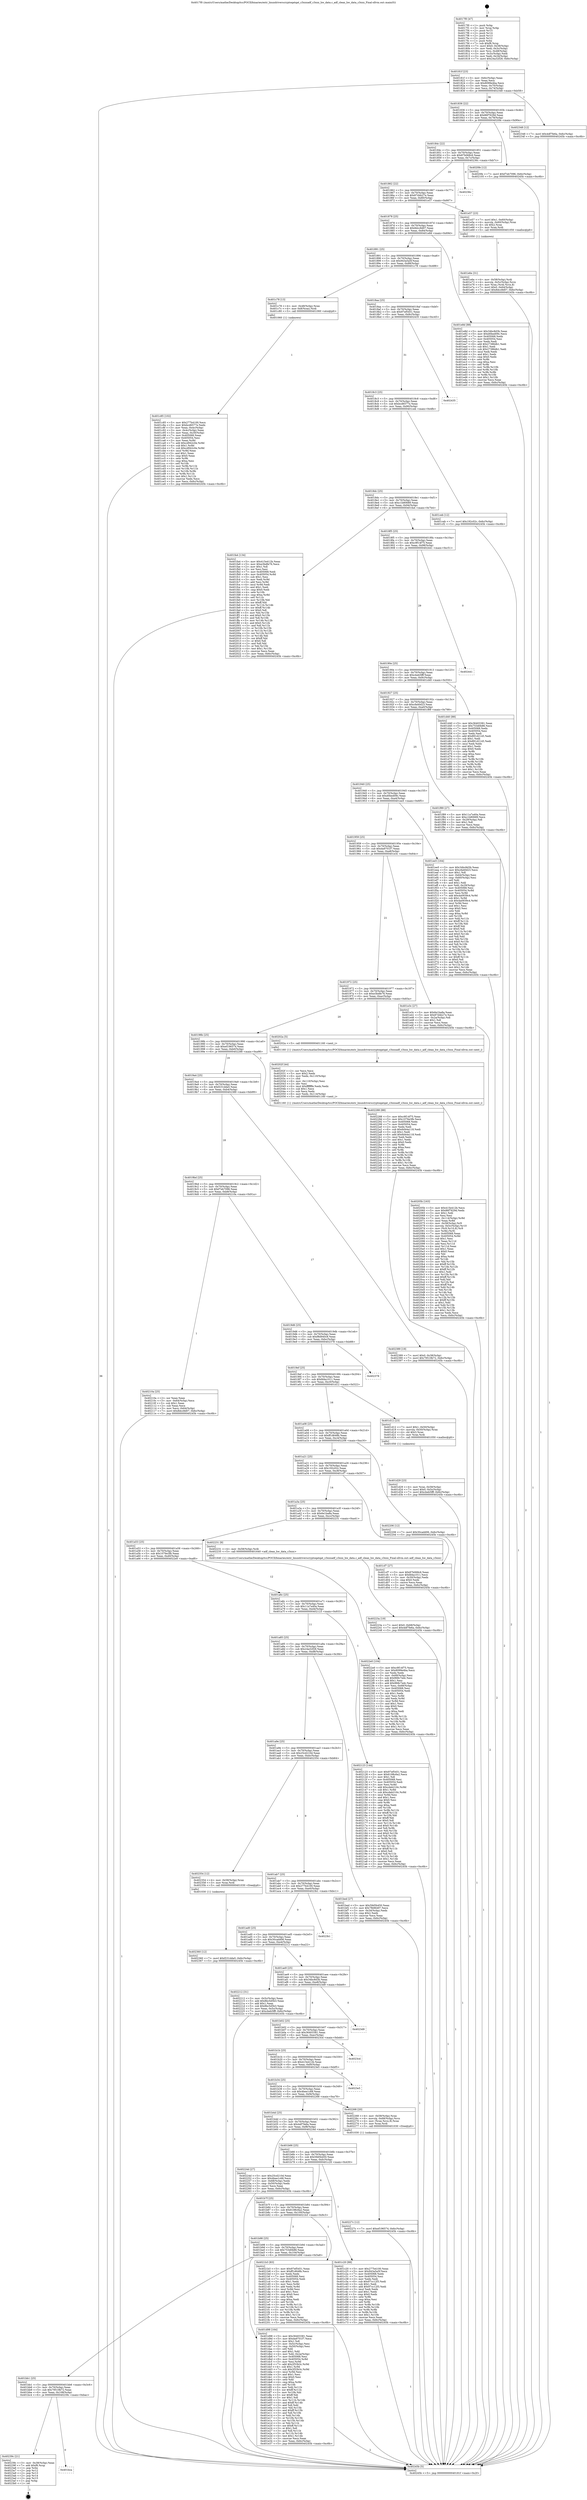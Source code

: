 digraph "0x4017f0" {
  label = "0x4017f0 (/mnt/c/Users/mathe/Desktop/tcc/POCII/binaries/extr_linuxdriverscryptoqatqat_c3xxxadf_c3xxx_hw_data.c_adf_clean_hw_data_c3xxx_Final-ollvm.out::main(0))"
  labelloc = "t"
  node[shape=record]

  Entry [label="",width=0.3,height=0.3,shape=circle,fillcolor=black,style=filled]
  "0x40181f" [label="{
     0x40181f [23]\l
     | [instrs]\l
     &nbsp;&nbsp;0x40181f \<+3\>: mov -0x6c(%rbp),%eax\l
     &nbsp;&nbsp;0x401822 \<+2\>: mov %eax,%ecx\l
     &nbsp;&nbsp;0x401824 \<+6\>: sub $0x8099e4ba,%ecx\l
     &nbsp;&nbsp;0x40182a \<+3\>: mov %eax,-0x70(%rbp)\l
     &nbsp;&nbsp;0x40182d \<+3\>: mov %ecx,-0x74(%rbp)\l
     &nbsp;&nbsp;0x401830 \<+6\>: je 0000000000402348 \<main+0xb58\>\l
  }"]
  "0x402348" [label="{
     0x402348 [12]\l
     | [instrs]\l
     &nbsp;&nbsp;0x402348 \<+7\>: movl $0x4df7fe6a,-0x6c(%rbp)\l
     &nbsp;&nbsp;0x40234f \<+5\>: jmp 000000000040245b \<main+0xc6b\>\l
  }"]
  "0x401836" [label="{
     0x401836 [22]\l
     | [instrs]\l
     &nbsp;&nbsp;0x401836 \<+5\>: jmp 000000000040183b \<main+0x4b\>\l
     &nbsp;&nbsp;0x40183b \<+3\>: mov -0x70(%rbp),%eax\l
     &nbsp;&nbsp;0x40183e \<+5\>: sub $0x86f7629d,%eax\l
     &nbsp;&nbsp;0x401843 \<+3\>: mov %eax,-0x78(%rbp)\l
     &nbsp;&nbsp;0x401846 \<+6\>: je 00000000004020fe \<main+0x90e\>\l
  }"]
  Exit [label="",width=0.3,height=0.3,shape=circle,fillcolor=black,style=filled,peripheries=2]
  "0x4020fe" [label="{
     0x4020fe [12]\l
     | [instrs]\l
     &nbsp;&nbsp;0x4020fe \<+7\>: movl $0xf7eb7096,-0x6c(%rbp)\l
     &nbsp;&nbsp;0x402105 \<+5\>: jmp 000000000040245b \<main+0xc6b\>\l
  }"]
  "0x40184c" [label="{
     0x40184c [22]\l
     | [instrs]\l
     &nbsp;&nbsp;0x40184c \<+5\>: jmp 0000000000401851 \<main+0x61\>\l
     &nbsp;&nbsp;0x401851 \<+3\>: mov -0x70(%rbp),%eax\l
     &nbsp;&nbsp;0x401854 \<+5\>: sub $0x87b068c6,%eax\l
     &nbsp;&nbsp;0x401859 \<+3\>: mov %eax,-0x7c(%rbp)\l
     &nbsp;&nbsp;0x40185c \<+6\>: je 000000000040236c \<main+0xb7c\>\l
  }"]
  "0x401bca" [label="{
     0x401bca\l
  }", style=dashed]
  "0x40236c" [label="{
     0x40236c\l
  }", style=dashed]
  "0x401862" [label="{
     0x401862 [22]\l
     | [instrs]\l
     &nbsp;&nbsp;0x401862 \<+5\>: jmp 0000000000401867 \<main+0x77\>\l
     &nbsp;&nbsp;0x401867 \<+3\>: mov -0x70(%rbp),%eax\l
     &nbsp;&nbsp;0x40186a \<+5\>: sub $0x87d4b27e,%eax\l
     &nbsp;&nbsp;0x40186f \<+3\>: mov %eax,-0x80(%rbp)\l
     &nbsp;&nbsp;0x401872 \<+6\>: je 0000000000401e57 \<main+0x667\>\l
  }"]
  "0x40239c" [label="{
     0x40239c [21]\l
     | [instrs]\l
     &nbsp;&nbsp;0x40239c \<+3\>: mov -0x38(%rbp),%eax\l
     &nbsp;&nbsp;0x40239f \<+7\>: add $0xf8,%rsp\l
     &nbsp;&nbsp;0x4023a6 \<+1\>: pop %rbx\l
     &nbsp;&nbsp;0x4023a7 \<+2\>: pop %r12\l
     &nbsp;&nbsp;0x4023a9 \<+2\>: pop %r13\l
     &nbsp;&nbsp;0x4023ab \<+2\>: pop %r14\l
     &nbsp;&nbsp;0x4023ad \<+2\>: pop %r15\l
     &nbsp;&nbsp;0x4023af \<+1\>: pop %rbp\l
     &nbsp;&nbsp;0x4023b0 \<+1\>: ret\l
  }"]
  "0x401e57" [label="{
     0x401e57 [23]\l
     | [instrs]\l
     &nbsp;&nbsp;0x401e57 \<+7\>: movl $0x1,-0x60(%rbp)\l
     &nbsp;&nbsp;0x401e5e \<+4\>: movslq -0x60(%rbp),%rax\l
     &nbsp;&nbsp;0x401e62 \<+4\>: shl $0x2,%rax\l
     &nbsp;&nbsp;0x401e66 \<+3\>: mov %rax,%rdi\l
     &nbsp;&nbsp;0x401e69 \<+5\>: call 0000000000401050 \<malloc@plt\>\l
     | [calls]\l
     &nbsp;&nbsp;0x401050 \{1\} (unknown)\l
  }"]
  "0x401878" [label="{
     0x401878 [25]\l
     | [instrs]\l
     &nbsp;&nbsp;0x401878 \<+5\>: jmp 000000000040187d \<main+0x8d\>\l
     &nbsp;&nbsp;0x40187d \<+3\>: mov -0x70(%rbp),%eax\l
     &nbsp;&nbsp;0x401880 \<+5\>: sub $0x8dcc8d07,%eax\l
     &nbsp;&nbsp;0x401885 \<+6\>: mov %eax,-0x84(%rbp)\l
     &nbsp;&nbsp;0x40188b \<+6\>: je 0000000000401e8d \<main+0x69d\>\l
  }"]
  "0x402360" [label="{
     0x402360 [12]\l
     | [instrs]\l
     &nbsp;&nbsp;0x402360 \<+7\>: movl $0xf231dda5,-0x6c(%rbp)\l
     &nbsp;&nbsp;0x402367 \<+5\>: jmp 000000000040245b \<main+0xc6b\>\l
  }"]
  "0x401e8d" [label="{
     0x401e8d [88]\l
     | [instrs]\l
     &nbsp;&nbsp;0x401e8d \<+5\>: mov $0x34bc8d3b,%eax\l
     &nbsp;&nbsp;0x401e92 \<+5\>: mov $0xd0bed09c,%ecx\l
     &nbsp;&nbsp;0x401e97 \<+7\>: mov 0x405068,%edx\l
     &nbsp;&nbsp;0x401e9e \<+7\>: mov 0x405054,%esi\l
     &nbsp;&nbsp;0x401ea5 \<+2\>: mov %edx,%edi\l
     &nbsp;&nbsp;0x401ea7 \<+6\>: add $0x27386db1,%edi\l
     &nbsp;&nbsp;0x401ead \<+3\>: sub $0x1,%edi\l
     &nbsp;&nbsp;0x401eb0 \<+6\>: sub $0x27386db1,%edi\l
     &nbsp;&nbsp;0x401eb6 \<+3\>: imul %edi,%edx\l
     &nbsp;&nbsp;0x401eb9 \<+3\>: and $0x1,%edx\l
     &nbsp;&nbsp;0x401ebc \<+3\>: cmp $0x0,%edx\l
     &nbsp;&nbsp;0x401ebf \<+4\>: sete %r8b\l
     &nbsp;&nbsp;0x401ec3 \<+3\>: cmp $0xa,%esi\l
     &nbsp;&nbsp;0x401ec6 \<+4\>: setl %r9b\l
     &nbsp;&nbsp;0x401eca \<+3\>: mov %r8b,%r10b\l
     &nbsp;&nbsp;0x401ecd \<+3\>: and %r9b,%r10b\l
     &nbsp;&nbsp;0x401ed0 \<+3\>: xor %r9b,%r8b\l
     &nbsp;&nbsp;0x401ed3 \<+3\>: or %r8b,%r10b\l
     &nbsp;&nbsp;0x401ed6 \<+4\>: test $0x1,%r10b\l
     &nbsp;&nbsp;0x401eda \<+3\>: cmovne %ecx,%eax\l
     &nbsp;&nbsp;0x401edd \<+3\>: mov %eax,-0x6c(%rbp)\l
     &nbsp;&nbsp;0x401ee0 \<+5\>: jmp 000000000040245b \<main+0xc6b\>\l
  }"]
  "0x401891" [label="{
     0x401891 [25]\l
     | [instrs]\l
     &nbsp;&nbsp;0x401891 \<+5\>: jmp 0000000000401896 \<main+0xa6\>\l
     &nbsp;&nbsp;0x401896 \<+3\>: mov -0x70(%rbp),%eax\l
     &nbsp;&nbsp;0x401899 \<+5\>: sub $0x943a5a5f,%eax\l
     &nbsp;&nbsp;0x40189e \<+6\>: mov %eax,-0x88(%rbp)\l
     &nbsp;&nbsp;0x4018a4 \<+6\>: je 0000000000401c78 \<main+0x488\>\l
  }"]
  "0x40227c" [label="{
     0x40227c [12]\l
     | [instrs]\l
     &nbsp;&nbsp;0x40227c \<+7\>: movl $0xef196574,-0x6c(%rbp)\l
     &nbsp;&nbsp;0x402283 \<+5\>: jmp 000000000040245b \<main+0xc6b\>\l
  }"]
  "0x401c78" [label="{
     0x401c78 [13]\l
     | [instrs]\l
     &nbsp;&nbsp;0x401c78 \<+4\>: mov -0x48(%rbp),%rax\l
     &nbsp;&nbsp;0x401c7c \<+4\>: mov 0x8(%rax),%rdi\l
     &nbsp;&nbsp;0x401c80 \<+5\>: call 0000000000401060 \<atoi@plt\>\l
     | [calls]\l
     &nbsp;&nbsp;0x401060 \{1\} (unknown)\l
  }"]
  "0x4018aa" [label="{
     0x4018aa [25]\l
     | [instrs]\l
     &nbsp;&nbsp;0x4018aa \<+5\>: jmp 00000000004018af \<main+0xbf\>\l
     &nbsp;&nbsp;0x4018af \<+3\>: mov -0x70(%rbp),%eax\l
     &nbsp;&nbsp;0x4018b2 \<+5\>: sub $0x97ef5451,%eax\l
     &nbsp;&nbsp;0x4018b7 \<+6\>: mov %eax,-0x8c(%rbp)\l
     &nbsp;&nbsp;0x4018bd \<+6\>: je 0000000000402435 \<main+0xc45\>\l
  }"]
  "0x40223a" [label="{
     0x40223a [19]\l
     | [instrs]\l
     &nbsp;&nbsp;0x40223a \<+7\>: movl $0x0,-0x68(%rbp)\l
     &nbsp;&nbsp;0x402241 \<+7\>: movl $0x4df7fe6a,-0x6c(%rbp)\l
     &nbsp;&nbsp;0x402248 \<+5\>: jmp 000000000040245b \<main+0xc6b\>\l
  }"]
  "0x402435" [label="{
     0x402435\l
  }", style=dashed]
  "0x4018c3" [label="{
     0x4018c3 [25]\l
     | [instrs]\l
     &nbsp;&nbsp;0x4018c3 \<+5\>: jmp 00000000004018c8 \<main+0xd8\>\l
     &nbsp;&nbsp;0x4018c8 \<+3\>: mov -0x70(%rbp),%eax\l
     &nbsp;&nbsp;0x4018cb \<+5\>: sub $0xbcd6577e,%eax\l
     &nbsp;&nbsp;0x4018d0 \<+6\>: mov %eax,-0x90(%rbp)\l
     &nbsp;&nbsp;0x4018d6 \<+6\>: je 0000000000401ceb \<main+0x4fb\>\l
  }"]
  "0x40205b" [label="{
     0x40205b [163]\l
     | [instrs]\l
     &nbsp;&nbsp;0x40205b \<+5\>: mov $0x415e412b,%ecx\l
     &nbsp;&nbsp;0x402060 \<+5\>: mov $0x86f7629d,%edx\l
     &nbsp;&nbsp;0x402065 \<+3\>: mov $0x1,%dil\l
     &nbsp;&nbsp;0x402068 \<+2\>: xor %esi,%esi\l
     &nbsp;&nbsp;0x40206a \<+7\>: mov -0x114(%rbp),%r8d\l
     &nbsp;&nbsp;0x402071 \<+4\>: imul %eax,%r8d\l
     &nbsp;&nbsp;0x402075 \<+4\>: mov -0x58(%rbp),%r9\l
     &nbsp;&nbsp;0x402079 \<+4\>: movslq -0x5c(%rbp),%r10\l
     &nbsp;&nbsp;0x40207d \<+4\>: mov (%r9,%r10,8),%r9\l
     &nbsp;&nbsp;0x402081 \<+3\>: mov %r8d,(%r9)\l
     &nbsp;&nbsp;0x402084 \<+7\>: mov 0x405068,%eax\l
     &nbsp;&nbsp;0x40208b \<+8\>: mov 0x405054,%r8d\l
     &nbsp;&nbsp;0x402093 \<+3\>: sub $0x1,%esi\l
     &nbsp;&nbsp;0x402096 \<+3\>: mov %eax,%r11d\l
     &nbsp;&nbsp;0x402099 \<+3\>: add %esi,%r11d\l
     &nbsp;&nbsp;0x40209c \<+4\>: imul %r11d,%eax\l
     &nbsp;&nbsp;0x4020a0 \<+3\>: and $0x1,%eax\l
     &nbsp;&nbsp;0x4020a3 \<+3\>: cmp $0x0,%eax\l
     &nbsp;&nbsp;0x4020a6 \<+3\>: sete %bl\l
     &nbsp;&nbsp;0x4020a9 \<+4\>: cmp $0xa,%r8d\l
     &nbsp;&nbsp;0x4020ad \<+4\>: setl %r14b\l
     &nbsp;&nbsp;0x4020b1 \<+3\>: mov %bl,%r15b\l
     &nbsp;&nbsp;0x4020b4 \<+4\>: xor $0xff,%r15b\l
     &nbsp;&nbsp;0x4020b8 \<+3\>: mov %r14b,%r12b\l
     &nbsp;&nbsp;0x4020bb \<+4\>: xor $0xff,%r12b\l
     &nbsp;&nbsp;0x4020bf \<+4\>: xor $0x1,%dil\l
     &nbsp;&nbsp;0x4020c3 \<+3\>: mov %r15b,%r13b\l
     &nbsp;&nbsp;0x4020c6 \<+4\>: and $0xff,%r13b\l
     &nbsp;&nbsp;0x4020ca \<+3\>: and %dil,%bl\l
     &nbsp;&nbsp;0x4020cd \<+3\>: mov %r12b,%al\l
     &nbsp;&nbsp;0x4020d0 \<+2\>: and $0xff,%al\l
     &nbsp;&nbsp;0x4020d2 \<+3\>: and %dil,%r14b\l
     &nbsp;&nbsp;0x4020d5 \<+3\>: or %bl,%r13b\l
     &nbsp;&nbsp;0x4020d8 \<+3\>: or %r14b,%al\l
     &nbsp;&nbsp;0x4020db \<+3\>: xor %al,%r13b\l
     &nbsp;&nbsp;0x4020de \<+3\>: or %r12b,%r15b\l
     &nbsp;&nbsp;0x4020e1 \<+4\>: xor $0xff,%r15b\l
     &nbsp;&nbsp;0x4020e5 \<+4\>: or $0x1,%dil\l
     &nbsp;&nbsp;0x4020e9 \<+3\>: and %dil,%r15b\l
     &nbsp;&nbsp;0x4020ec \<+3\>: or %r15b,%r13b\l
     &nbsp;&nbsp;0x4020ef \<+4\>: test $0x1,%r13b\l
     &nbsp;&nbsp;0x4020f3 \<+3\>: cmovne %edx,%ecx\l
     &nbsp;&nbsp;0x4020f6 \<+3\>: mov %ecx,-0x6c(%rbp)\l
     &nbsp;&nbsp;0x4020f9 \<+5\>: jmp 000000000040245b \<main+0xc6b\>\l
  }"]
  "0x401ceb" [label="{
     0x401ceb [12]\l
     | [instrs]\l
     &nbsp;&nbsp;0x401ceb \<+7\>: movl $0x192c02c,-0x6c(%rbp)\l
     &nbsp;&nbsp;0x401cf2 \<+5\>: jmp 000000000040245b \<main+0xc6b\>\l
  }"]
  "0x4018dc" [label="{
     0x4018dc [25]\l
     | [instrs]\l
     &nbsp;&nbsp;0x4018dc \<+5\>: jmp 00000000004018e1 \<main+0xf1\>\l
     &nbsp;&nbsp;0x4018e1 \<+3\>: mov -0x70(%rbp),%eax\l
     &nbsp;&nbsp;0x4018e4 \<+5\>: sub $0xc1b80689,%eax\l
     &nbsp;&nbsp;0x4018e9 \<+6\>: mov %eax,-0x94(%rbp)\l
     &nbsp;&nbsp;0x4018ef \<+6\>: je 0000000000401fa4 \<main+0x7b4\>\l
  }"]
  "0x40202f" [label="{
     0x40202f [44]\l
     | [instrs]\l
     &nbsp;&nbsp;0x40202f \<+2\>: xor %ecx,%ecx\l
     &nbsp;&nbsp;0x402031 \<+5\>: mov $0x2,%edx\l
     &nbsp;&nbsp;0x402036 \<+6\>: mov %edx,-0x110(%rbp)\l
     &nbsp;&nbsp;0x40203c \<+1\>: cltd\l
     &nbsp;&nbsp;0x40203d \<+6\>: mov -0x110(%rbp),%esi\l
     &nbsp;&nbsp;0x402043 \<+2\>: idiv %esi\l
     &nbsp;&nbsp;0x402045 \<+6\>: imul $0xfffffffe,%edx,%edx\l
     &nbsp;&nbsp;0x40204b \<+3\>: sub $0x1,%ecx\l
     &nbsp;&nbsp;0x40204e \<+2\>: sub %ecx,%edx\l
     &nbsp;&nbsp;0x402050 \<+6\>: mov %edx,-0x114(%rbp)\l
     &nbsp;&nbsp;0x402056 \<+5\>: call 0000000000401160 \<next_i\>\l
     | [calls]\l
     &nbsp;&nbsp;0x401160 \{1\} (/mnt/c/Users/mathe/Desktop/tcc/POCII/binaries/extr_linuxdriverscryptoqatqat_c3xxxadf_c3xxx_hw_data.c_adf_clean_hw_data_c3xxx_Final-ollvm.out::next_i)\l
  }"]
  "0x401fa4" [label="{
     0x401fa4 [134]\l
     | [instrs]\l
     &nbsp;&nbsp;0x401fa4 \<+5\>: mov $0x415e412b,%eax\l
     &nbsp;&nbsp;0x401fa9 \<+5\>: mov $0xe3bdfe76,%ecx\l
     &nbsp;&nbsp;0x401fae \<+2\>: mov $0x1,%dl\l
     &nbsp;&nbsp;0x401fb0 \<+2\>: xor %esi,%esi\l
     &nbsp;&nbsp;0x401fb2 \<+7\>: mov 0x405068,%edi\l
     &nbsp;&nbsp;0x401fb9 \<+8\>: mov 0x405054,%r8d\l
     &nbsp;&nbsp;0x401fc1 \<+3\>: sub $0x1,%esi\l
     &nbsp;&nbsp;0x401fc4 \<+3\>: mov %edi,%r9d\l
     &nbsp;&nbsp;0x401fc7 \<+3\>: add %esi,%r9d\l
     &nbsp;&nbsp;0x401fca \<+4\>: imul %r9d,%edi\l
     &nbsp;&nbsp;0x401fce \<+3\>: and $0x1,%edi\l
     &nbsp;&nbsp;0x401fd1 \<+3\>: cmp $0x0,%edi\l
     &nbsp;&nbsp;0x401fd4 \<+4\>: sete %r10b\l
     &nbsp;&nbsp;0x401fd8 \<+4\>: cmp $0xa,%r8d\l
     &nbsp;&nbsp;0x401fdc \<+4\>: setl %r11b\l
     &nbsp;&nbsp;0x401fe0 \<+3\>: mov %r10b,%bl\l
     &nbsp;&nbsp;0x401fe3 \<+3\>: xor $0xff,%bl\l
     &nbsp;&nbsp;0x401fe6 \<+3\>: mov %r11b,%r14b\l
     &nbsp;&nbsp;0x401fe9 \<+4\>: xor $0xff,%r14b\l
     &nbsp;&nbsp;0x401fed \<+3\>: xor $0x0,%dl\l
     &nbsp;&nbsp;0x401ff0 \<+3\>: mov %bl,%r15b\l
     &nbsp;&nbsp;0x401ff3 \<+4\>: and $0x0,%r15b\l
     &nbsp;&nbsp;0x401ff7 \<+3\>: and %dl,%r10b\l
     &nbsp;&nbsp;0x401ffa \<+3\>: mov %r14b,%r12b\l
     &nbsp;&nbsp;0x401ffd \<+4\>: and $0x0,%r12b\l
     &nbsp;&nbsp;0x402001 \<+3\>: and %dl,%r11b\l
     &nbsp;&nbsp;0x402004 \<+3\>: or %r10b,%r15b\l
     &nbsp;&nbsp;0x402007 \<+3\>: or %r11b,%r12b\l
     &nbsp;&nbsp;0x40200a \<+3\>: xor %r12b,%r15b\l
     &nbsp;&nbsp;0x40200d \<+3\>: or %r14b,%bl\l
     &nbsp;&nbsp;0x402010 \<+3\>: xor $0xff,%bl\l
     &nbsp;&nbsp;0x402013 \<+3\>: or $0x0,%dl\l
     &nbsp;&nbsp;0x402016 \<+2\>: and %dl,%bl\l
     &nbsp;&nbsp;0x402018 \<+3\>: or %bl,%r15b\l
     &nbsp;&nbsp;0x40201b \<+4\>: test $0x1,%r15b\l
     &nbsp;&nbsp;0x40201f \<+3\>: cmovne %ecx,%eax\l
     &nbsp;&nbsp;0x402022 \<+3\>: mov %eax,-0x6c(%rbp)\l
     &nbsp;&nbsp;0x402025 \<+5\>: jmp 000000000040245b \<main+0xc6b\>\l
  }"]
  "0x4018f5" [label="{
     0x4018f5 [25]\l
     | [instrs]\l
     &nbsp;&nbsp;0x4018f5 \<+5\>: jmp 00000000004018fa \<main+0x10a\>\l
     &nbsp;&nbsp;0x4018fa \<+3\>: mov -0x70(%rbp),%eax\l
     &nbsp;&nbsp;0x4018fd \<+5\>: sub $0xc9f14f75,%eax\l
     &nbsp;&nbsp;0x401902 \<+6\>: mov %eax,-0x98(%rbp)\l
     &nbsp;&nbsp;0x401908 \<+6\>: je 0000000000402441 \<main+0xc51\>\l
  }"]
  "0x401e6e" [label="{
     0x401e6e [31]\l
     | [instrs]\l
     &nbsp;&nbsp;0x401e6e \<+4\>: mov -0x58(%rbp),%rdi\l
     &nbsp;&nbsp;0x401e72 \<+4\>: movslq -0x5c(%rbp),%rcx\l
     &nbsp;&nbsp;0x401e76 \<+4\>: mov %rax,(%rdi,%rcx,8)\l
     &nbsp;&nbsp;0x401e7a \<+7\>: movl $0x0,-0x64(%rbp)\l
     &nbsp;&nbsp;0x401e81 \<+7\>: movl $0x8dcc8d07,-0x6c(%rbp)\l
     &nbsp;&nbsp;0x401e88 \<+5\>: jmp 000000000040245b \<main+0xc6b\>\l
  }"]
  "0x402441" [label="{
     0x402441\l
  }", style=dashed]
  "0x40190e" [label="{
     0x40190e [25]\l
     | [instrs]\l
     &nbsp;&nbsp;0x40190e \<+5\>: jmp 0000000000401913 \<main+0x123\>\l
     &nbsp;&nbsp;0x401913 \<+3\>: mov -0x70(%rbp),%eax\l
     &nbsp;&nbsp;0x401916 \<+5\>: sub $0xcbeb5fff,%eax\l
     &nbsp;&nbsp;0x40191b \<+6\>: mov %eax,-0x9c(%rbp)\l
     &nbsp;&nbsp;0x401921 \<+6\>: je 0000000000401d40 \<main+0x550\>\l
  }"]
  "0x401bb1" [label="{
     0x401bb1 [25]\l
     | [instrs]\l
     &nbsp;&nbsp;0x401bb1 \<+5\>: jmp 0000000000401bb6 \<main+0x3c6\>\l
     &nbsp;&nbsp;0x401bb6 \<+3\>: mov -0x70(%rbp),%eax\l
     &nbsp;&nbsp;0x401bb9 \<+5\>: sub $0x79519b72,%eax\l
     &nbsp;&nbsp;0x401bbe \<+6\>: mov %eax,-0x108(%rbp)\l
     &nbsp;&nbsp;0x401bc4 \<+6\>: je 000000000040239c \<main+0xbac\>\l
  }"]
  "0x401d40" [label="{
     0x401d40 [88]\l
     | [instrs]\l
     &nbsp;&nbsp;0x401d40 \<+5\>: mov $0x36403381,%eax\l
     &nbsp;&nbsp;0x401d45 \<+5\>: mov $0x753d0b86,%ecx\l
     &nbsp;&nbsp;0x401d4a \<+7\>: mov 0x405068,%edx\l
     &nbsp;&nbsp;0x401d51 \<+7\>: mov 0x405054,%esi\l
     &nbsp;&nbsp;0x401d58 \<+2\>: mov %edx,%edi\l
     &nbsp;&nbsp;0x401d5a \<+6\>: add $0x891d2145,%edi\l
     &nbsp;&nbsp;0x401d60 \<+3\>: sub $0x1,%edi\l
     &nbsp;&nbsp;0x401d63 \<+6\>: sub $0x891d2145,%edi\l
     &nbsp;&nbsp;0x401d69 \<+3\>: imul %edi,%edx\l
     &nbsp;&nbsp;0x401d6c \<+3\>: and $0x1,%edx\l
     &nbsp;&nbsp;0x401d6f \<+3\>: cmp $0x0,%edx\l
     &nbsp;&nbsp;0x401d72 \<+4\>: sete %r8b\l
     &nbsp;&nbsp;0x401d76 \<+3\>: cmp $0xa,%esi\l
     &nbsp;&nbsp;0x401d79 \<+4\>: setl %r9b\l
     &nbsp;&nbsp;0x401d7d \<+3\>: mov %r8b,%r10b\l
     &nbsp;&nbsp;0x401d80 \<+3\>: and %r9b,%r10b\l
     &nbsp;&nbsp;0x401d83 \<+3\>: xor %r9b,%r8b\l
     &nbsp;&nbsp;0x401d86 \<+3\>: or %r8b,%r10b\l
     &nbsp;&nbsp;0x401d89 \<+4\>: test $0x1,%r10b\l
     &nbsp;&nbsp;0x401d8d \<+3\>: cmovne %ecx,%eax\l
     &nbsp;&nbsp;0x401d90 \<+3\>: mov %eax,-0x6c(%rbp)\l
     &nbsp;&nbsp;0x401d93 \<+5\>: jmp 000000000040245b \<main+0xc6b\>\l
  }"]
  "0x401927" [label="{
     0x401927 [25]\l
     | [instrs]\l
     &nbsp;&nbsp;0x401927 \<+5\>: jmp 000000000040192c \<main+0x13c\>\l
     &nbsp;&nbsp;0x40192c \<+3\>: mov -0x70(%rbp),%eax\l
     &nbsp;&nbsp;0x40192f \<+5\>: sub $0xcfa40d23,%eax\l
     &nbsp;&nbsp;0x401934 \<+6\>: mov %eax,-0xa0(%rbp)\l
     &nbsp;&nbsp;0x40193a \<+6\>: je 0000000000401f89 \<main+0x799\>\l
  }"]
  "0x401d98" [label="{
     0x401d98 [164]\l
     | [instrs]\l
     &nbsp;&nbsp;0x401d98 \<+5\>: mov $0x36403381,%eax\l
     &nbsp;&nbsp;0x401d9d \<+5\>: mov $0xda9701f7,%ecx\l
     &nbsp;&nbsp;0x401da2 \<+2\>: mov $0x1,%dl\l
     &nbsp;&nbsp;0x401da4 \<+3\>: mov -0x5c(%rbp),%esi\l
     &nbsp;&nbsp;0x401da7 \<+3\>: cmp -0x50(%rbp),%esi\l
     &nbsp;&nbsp;0x401daa \<+4\>: setl %dil\l
     &nbsp;&nbsp;0x401dae \<+4\>: and $0x1,%dil\l
     &nbsp;&nbsp;0x401db2 \<+4\>: mov %dil,-0x2a(%rbp)\l
     &nbsp;&nbsp;0x401db6 \<+7\>: mov 0x405068,%esi\l
     &nbsp;&nbsp;0x401dbd \<+8\>: mov 0x405054,%r8d\l
     &nbsp;&nbsp;0x401dc5 \<+3\>: mov %esi,%r9d\l
     &nbsp;&nbsp;0x401dc8 \<+7\>: add $0x2f33b3c,%r9d\l
     &nbsp;&nbsp;0x401dcf \<+4\>: sub $0x1,%r9d\l
     &nbsp;&nbsp;0x401dd3 \<+7\>: sub $0x2f33b3c,%r9d\l
     &nbsp;&nbsp;0x401dda \<+4\>: imul %r9d,%esi\l
     &nbsp;&nbsp;0x401dde \<+3\>: and $0x1,%esi\l
     &nbsp;&nbsp;0x401de1 \<+3\>: cmp $0x0,%esi\l
     &nbsp;&nbsp;0x401de4 \<+4\>: sete %dil\l
     &nbsp;&nbsp;0x401de8 \<+4\>: cmp $0xa,%r8d\l
     &nbsp;&nbsp;0x401dec \<+4\>: setl %r10b\l
     &nbsp;&nbsp;0x401df0 \<+3\>: mov %dil,%r11b\l
     &nbsp;&nbsp;0x401df3 \<+4\>: xor $0xff,%r11b\l
     &nbsp;&nbsp;0x401df7 \<+3\>: mov %r10b,%bl\l
     &nbsp;&nbsp;0x401dfa \<+3\>: xor $0xff,%bl\l
     &nbsp;&nbsp;0x401dfd \<+3\>: xor $0x1,%dl\l
     &nbsp;&nbsp;0x401e00 \<+3\>: mov %r11b,%r14b\l
     &nbsp;&nbsp;0x401e03 \<+4\>: and $0xff,%r14b\l
     &nbsp;&nbsp;0x401e07 \<+3\>: and %dl,%dil\l
     &nbsp;&nbsp;0x401e0a \<+3\>: mov %bl,%r15b\l
     &nbsp;&nbsp;0x401e0d \<+4\>: and $0xff,%r15b\l
     &nbsp;&nbsp;0x401e11 \<+3\>: and %dl,%r10b\l
     &nbsp;&nbsp;0x401e14 \<+3\>: or %dil,%r14b\l
     &nbsp;&nbsp;0x401e17 \<+3\>: or %r10b,%r15b\l
     &nbsp;&nbsp;0x401e1a \<+3\>: xor %r15b,%r14b\l
     &nbsp;&nbsp;0x401e1d \<+3\>: or %bl,%r11b\l
     &nbsp;&nbsp;0x401e20 \<+4\>: xor $0xff,%r11b\l
     &nbsp;&nbsp;0x401e24 \<+3\>: or $0x1,%dl\l
     &nbsp;&nbsp;0x401e27 \<+3\>: and %dl,%r11b\l
     &nbsp;&nbsp;0x401e2a \<+3\>: or %r11b,%r14b\l
     &nbsp;&nbsp;0x401e2d \<+4\>: test $0x1,%r14b\l
     &nbsp;&nbsp;0x401e31 \<+3\>: cmovne %ecx,%eax\l
     &nbsp;&nbsp;0x401e34 \<+3\>: mov %eax,-0x6c(%rbp)\l
     &nbsp;&nbsp;0x401e37 \<+5\>: jmp 000000000040245b \<main+0xc6b\>\l
  }"]
  "0x401f89" [label="{
     0x401f89 [27]\l
     | [instrs]\l
     &nbsp;&nbsp;0x401f89 \<+5\>: mov $0x11a7a40a,%eax\l
     &nbsp;&nbsp;0x401f8e \<+5\>: mov $0xc1b80689,%ecx\l
     &nbsp;&nbsp;0x401f93 \<+3\>: mov -0x29(%rbp),%dl\l
     &nbsp;&nbsp;0x401f96 \<+3\>: test $0x1,%dl\l
     &nbsp;&nbsp;0x401f99 \<+3\>: cmovne %ecx,%eax\l
     &nbsp;&nbsp;0x401f9c \<+3\>: mov %eax,-0x6c(%rbp)\l
     &nbsp;&nbsp;0x401f9f \<+5\>: jmp 000000000040245b \<main+0xc6b\>\l
  }"]
  "0x401940" [label="{
     0x401940 [25]\l
     | [instrs]\l
     &nbsp;&nbsp;0x401940 \<+5\>: jmp 0000000000401945 \<main+0x155\>\l
     &nbsp;&nbsp;0x401945 \<+3\>: mov -0x70(%rbp),%eax\l
     &nbsp;&nbsp;0x401948 \<+5\>: sub $0xd0bed09c,%eax\l
     &nbsp;&nbsp;0x40194d \<+6\>: mov %eax,-0xa4(%rbp)\l
     &nbsp;&nbsp;0x401953 \<+6\>: je 0000000000401ee5 \<main+0x6f5\>\l
  }"]
  "0x401b98" [label="{
     0x401b98 [25]\l
     | [instrs]\l
     &nbsp;&nbsp;0x401b98 \<+5\>: jmp 0000000000401b9d \<main+0x3ad\>\l
     &nbsp;&nbsp;0x401b9d \<+3\>: mov -0x70(%rbp),%eax\l
     &nbsp;&nbsp;0x401ba0 \<+5\>: sub $0x753d0b86,%eax\l
     &nbsp;&nbsp;0x401ba5 \<+6\>: mov %eax,-0x104(%rbp)\l
     &nbsp;&nbsp;0x401bab \<+6\>: je 0000000000401d98 \<main+0x5a8\>\l
  }"]
  "0x401ee5" [label="{
     0x401ee5 [164]\l
     | [instrs]\l
     &nbsp;&nbsp;0x401ee5 \<+5\>: mov $0x34bc8d3b,%eax\l
     &nbsp;&nbsp;0x401eea \<+5\>: mov $0xcfa40d23,%ecx\l
     &nbsp;&nbsp;0x401eef \<+2\>: mov $0x1,%dl\l
     &nbsp;&nbsp;0x401ef1 \<+3\>: mov -0x64(%rbp),%esi\l
     &nbsp;&nbsp;0x401ef4 \<+3\>: cmp -0x60(%rbp),%esi\l
     &nbsp;&nbsp;0x401ef7 \<+4\>: setl %dil\l
     &nbsp;&nbsp;0x401efb \<+4\>: and $0x1,%dil\l
     &nbsp;&nbsp;0x401eff \<+4\>: mov %dil,-0x29(%rbp)\l
     &nbsp;&nbsp;0x401f03 \<+7\>: mov 0x405068,%esi\l
     &nbsp;&nbsp;0x401f0a \<+8\>: mov 0x405054,%r8d\l
     &nbsp;&nbsp;0x401f12 \<+3\>: mov %esi,%r9d\l
     &nbsp;&nbsp;0x401f15 \<+7\>: add $0x4a0939c4,%r9d\l
     &nbsp;&nbsp;0x401f1c \<+4\>: sub $0x1,%r9d\l
     &nbsp;&nbsp;0x401f20 \<+7\>: sub $0x4a0939c4,%r9d\l
     &nbsp;&nbsp;0x401f27 \<+4\>: imul %r9d,%esi\l
     &nbsp;&nbsp;0x401f2b \<+3\>: and $0x1,%esi\l
     &nbsp;&nbsp;0x401f2e \<+3\>: cmp $0x0,%esi\l
     &nbsp;&nbsp;0x401f31 \<+4\>: sete %dil\l
     &nbsp;&nbsp;0x401f35 \<+4\>: cmp $0xa,%r8d\l
     &nbsp;&nbsp;0x401f39 \<+4\>: setl %r10b\l
     &nbsp;&nbsp;0x401f3d \<+3\>: mov %dil,%r11b\l
     &nbsp;&nbsp;0x401f40 \<+4\>: xor $0xff,%r11b\l
     &nbsp;&nbsp;0x401f44 \<+3\>: mov %r10b,%bl\l
     &nbsp;&nbsp;0x401f47 \<+3\>: xor $0xff,%bl\l
     &nbsp;&nbsp;0x401f4a \<+3\>: xor $0x0,%dl\l
     &nbsp;&nbsp;0x401f4d \<+3\>: mov %r11b,%r14b\l
     &nbsp;&nbsp;0x401f50 \<+4\>: and $0x0,%r14b\l
     &nbsp;&nbsp;0x401f54 \<+3\>: and %dl,%dil\l
     &nbsp;&nbsp;0x401f57 \<+3\>: mov %bl,%r15b\l
     &nbsp;&nbsp;0x401f5a \<+4\>: and $0x0,%r15b\l
     &nbsp;&nbsp;0x401f5e \<+3\>: and %dl,%r10b\l
     &nbsp;&nbsp;0x401f61 \<+3\>: or %dil,%r14b\l
     &nbsp;&nbsp;0x401f64 \<+3\>: or %r10b,%r15b\l
     &nbsp;&nbsp;0x401f67 \<+3\>: xor %r15b,%r14b\l
     &nbsp;&nbsp;0x401f6a \<+3\>: or %bl,%r11b\l
     &nbsp;&nbsp;0x401f6d \<+4\>: xor $0xff,%r11b\l
     &nbsp;&nbsp;0x401f71 \<+3\>: or $0x0,%dl\l
     &nbsp;&nbsp;0x401f74 \<+3\>: and %dl,%r11b\l
     &nbsp;&nbsp;0x401f77 \<+3\>: or %r11b,%r14b\l
     &nbsp;&nbsp;0x401f7a \<+4\>: test $0x1,%r14b\l
     &nbsp;&nbsp;0x401f7e \<+3\>: cmovne %ecx,%eax\l
     &nbsp;&nbsp;0x401f81 \<+3\>: mov %eax,-0x6c(%rbp)\l
     &nbsp;&nbsp;0x401f84 \<+5\>: jmp 000000000040245b \<main+0xc6b\>\l
  }"]
  "0x401959" [label="{
     0x401959 [25]\l
     | [instrs]\l
     &nbsp;&nbsp;0x401959 \<+5\>: jmp 000000000040195e \<main+0x16e\>\l
     &nbsp;&nbsp;0x40195e \<+3\>: mov -0x70(%rbp),%eax\l
     &nbsp;&nbsp;0x401961 \<+5\>: sub $0xda9701f7,%eax\l
     &nbsp;&nbsp;0x401966 \<+6\>: mov %eax,-0xa8(%rbp)\l
     &nbsp;&nbsp;0x40196c \<+6\>: je 0000000000401e3c \<main+0x64c\>\l
  }"]
  "0x4021b3" [label="{
     0x4021b3 [83]\l
     | [instrs]\l
     &nbsp;&nbsp;0x4021b3 \<+5\>: mov $0x97ef5451,%eax\l
     &nbsp;&nbsp;0x4021b8 \<+5\>: mov $0xff1d648b,%ecx\l
     &nbsp;&nbsp;0x4021bd \<+2\>: xor %edx,%edx\l
     &nbsp;&nbsp;0x4021bf \<+7\>: mov 0x405068,%esi\l
     &nbsp;&nbsp;0x4021c6 \<+7\>: mov 0x405054,%edi\l
     &nbsp;&nbsp;0x4021cd \<+3\>: sub $0x1,%edx\l
     &nbsp;&nbsp;0x4021d0 \<+3\>: mov %esi,%r8d\l
     &nbsp;&nbsp;0x4021d3 \<+3\>: add %edx,%r8d\l
     &nbsp;&nbsp;0x4021d6 \<+4\>: imul %r8d,%esi\l
     &nbsp;&nbsp;0x4021da \<+3\>: and $0x1,%esi\l
     &nbsp;&nbsp;0x4021dd \<+3\>: cmp $0x0,%esi\l
     &nbsp;&nbsp;0x4021e0 \<+4\>: sete %r9b\l
     &nbsp;&nbsp;0x4021e4 \<+3\>: cmp $0xa,%edi\l
     &nbsp;&nbsp;0x4021e7 \<+4\>: setl %r10b\l
     &nbsp;&nbsp;0x4021eb \<+3\>: mov %r9b,%r11b\l
     &nbsp;&nbsp;0x4021ee \<+3\>: and %r10b,%r11b\l
     &nbsp;&nbsp;0x4021f1 \<+3\>: xor %r10b,%r9b\l
     &nbsp;&nbsp;0x4021f4 \<+3\>: or %r9b,%r11b\l
     &nbsp;&nbsp;0x4021f7 \<+4\>: test $0x1,%r11b\l
     &nbsp;&nbsp;0x4021fb \<+3\>: cmovne %ecx,%eax\l
     &nbsp;&nbsp;0x4021fe \<+3\>: mov %eax,-0x6c(%rbp)\l
     &nbsp;&nbsp;0x402201 \<+5\>: jmp 000000000040245b \<main+0xc6b\>\l
  }"]
  "0x401e3c" [label="{
     0x401e3c [27]\l
     | [instrs]\l
     &nbsp;&nbsp;0x401e3c \<+5\>: mov $0x6e1ba8a,%eax\l
     &nbsp;&nbsp;0x401e41 \<+5\>: mov $0x87d4b27e,%ecx\l
     &nbsp;&nbsp;0x401e46 \<+3\>: mov -0x2a(%rbp),%dl\l
     &nbsp;&nbsp;0x401e49 \<+3\>: test $0x1,%dl\l
     &nbsp;&nbsp;0x401e4c \<+3\>: cmovne %ecx,%eax\l
     &nbsp;&nbsp;0x401e4f \<+3\>: mov %eax,-0x6c(%rbp)\l
     &nbsp;&nbsp;0x401e52 \<+5\>: jmp 000000000040245b \<main+0xc6b\>\l
  }"]
  "0x401972" [label="{
     0x401972 [25]\l
     | [instrs]\l
     &nbsp;&nbsp;0x401972 \<+5\>: jmp 0000000000401977 \<main+0x187\>\l
     &nbsp;&nbsp;0x401977 \<+3\>: mov -0x70(%rbp),%eax\l
     &nbsp;&nbsp;0x40197a \<+5\>: sub $0xe3bdfe76,%eax\l
     &nbsp;&nbsp;0x40197f \<+6\>: mov %eax,-0xac(%rbp)\l
     &nbsp;&nbsp;0x401985 \<+6\>: je 000000000040202a \<main+0x83a\>\l
  }"]
  "0x401d29" [label="{
     0x401d29 [23]\l
     | [instrs]\l
     &nbsp;&nbsp;0x401d29 \<+4\>: mov %rax,-0x58(%rbp)\l
     &nbsp;&nbsp;0x401d2d \<+7\>: movl $0x0,-0x5c(%rbp)\l
     &nbsp;&nbsp;0x401d34 \<+7\>: movl $0xcbeb5fff,-0x6c(%rbp)\l
     &nbsp;&nbsp;0x401d3b \<+5\>: jmp 000000000040245b \<main+0xc6b\>\l
  }"]
  "0x40202a" [label="{
     0x40202a [5]\l
     | [instrs]\l
     &nbsp;&nbsp;0x40202a \<+5\>: call 0000000000401160 \<next_i\>\l
     | [calls]\l
     &nbsp;&nbsp;0x401160 \{1\} (/mnt/c/Users/mathe/Desktop/tcc/POCII/binaries/extr_linuxdriverscryptoqatqat_c3xxxadf_c3xxx_hw_data.c_adf_clean_hw_data_c3xxx_Final-ollvm.out::next_i)\l
  }"]
  "0x40198b" [label="{
     0x40198b [25]\l
     | [instrs]\l
     &nbsp;&nbsp;0x40198b \<+5\>: jmp 0000000000401990 \<main+0x1a0\>\l
     &nbsp;&nbsp;0x401990 \<+3\>: mov -0x70(%rbp),%eax\l
     &nbsp;&nbsp;0x401993 \<+5\>: sub $0xef196574,%eax\l
     &nbsp;&nbsp;0x401998 \<+6\>: mov %eax,-0xb0(%rbp)\l
     &nbsp;&nbsp;0x40199e \<+6\>: je 0000000000402288 \<main+0xa98\>\l
  }"]
  "0x401c85" [label="{
     0x401c85 [102]\l
     | [instrs]\l
     &nbsp;&nbsp;0x401c85 \<+5\>: mov $0x277b4100,%ecx\l
     &nbsp;&nbsp;0x401c8a \<+5\>: mov $0xbcd6577e,%edx\l
     &nbsp;&nbsp;0x401c8f \<+3\>: mov %eax,-0x4c(%rbp)\l
     &nbsp;&nbsp;0x401c92 \<+3\>: mov -0x4c(%rbp),%eax\l
     &nbsp;&nbsp;0x401c95 \<+3\>: mov %eax,-0x30(%rbp)\l
     &nbsp;&nbsp;0x401c98 \<+7\>: mov 0x405068,%eax\l
     &nbsp;&nbsp;0x401c9f \<+7\>: mov 0x405054,%esi\l
     &nbsp;&nbsp;0x401ca6 \<+3\>: mov %eax,%r8d\l
     &nbsp;&nbsp;0x401ca9 \<+7\>: add $0xcd942c0e,%r8d\l
     &nbsp;&nbsp;0x401cb0 \<+4\>: sub $0x1,%r8d\l
     &nbsp;&nbsp;0x401cb4 \<+7\>: sub $0xcd942c0e,%r8d\l
     &nbsp;&nbsp;0x401cbb \<+4\>: imul %r8d,%eax\l
     &nbsp;&nbsp;0x401cbf \<+3\>: and $0x1,%eax\l
     &nbsp;&nbsp;0x401cc2 \<+3\>: cmp $0x0,%eax\l
     &nbsp;&nbsp;0x401cc5 \<+4\>: sete %r9b\l
     &nbsp;&nbsp;0x401cc9 \<+3\>: cmp $0xa,%esi\l
     &nbsp;&nbsp;0x401ccc \<+4\>: setl %r10b\l
     &nbsp;&nbsp;0x401cd0 \<+3\>: mov %r9b,%r11b\l
     &nbsp;&nbsp;0x401cd3 \<+3\>: and %r10b,%r11b\l
     &nbsp;&nbsp;0x401cd6 \<+3\>: xor %r10b,%r9b\l
     &nbsp;&nbsp;0x401cd9 \<+3\>: or %r9b,%r11b\l
     &nbsp;&nbsp;0x401cdc \<+4\>: test $0x1,%r11b\l
     &nbsp;&nbsp;0x401ce0 \<+3\>: cmovne %edx,%ecx\l
     &nbsp;&nbsp;0x401ce3 \<+3\>: mov %ecx,-0x6c(%rbp)\l
     &nbsp;&nbsp;0x401ce6 \<+5\>: jmp 000000000040245b \<main+0xc6b\>\l
  }"]
  "0x402288" [label="{
     0x402288 [88]\l
     | [instrs]\l
     &nbsp;&nbsp;0x402288 \<+5\>: mov $0xc9f14f75,%eax\l
     &nbsp;&nbsp;0x40228d \<+5\>: mov $0x1076e3fb,%ecx\l
     &nbsp;&nbsp;0x402292 \<+7\>: mov 0x405068,%edx\l
     &nbsp;&nbsp;0x402299 \<+7\>: mov 0x405054,%esi\l
     &nbsp;&nbsp;0x4022a0 \<+2\>: mov %edx,%edi\l
     &nbsp;&nbsp;0x4022a2 \<+6\>: sub $0x6d44a118,%edi\l
     &nbsp;&nbsp;0x4022a8 \<+3\>: sub $0x1,%edi\l
     &nbsp;&nbsp;0x4022ab \<+6\>: add $0x6d44a118,%edi\l
     &nbsp;&nbsp;0x4022b1 \<+3\>: imul %edi,%edx\l
     &nbsp;&nbsp;0x4022b4 \<+3\>: and $0x1,%edx\l
     &nbsp;&nbsp;0x4022b7 \<+3\>: cmp $0x0,%edx\l
     &nbsp;&nbsp;0x4022ba \<+4\>: sete %r8b\l
     &nbsp;&nbsp;0x4022be \<+3\>: cmp $0xa,%esi\l
     &nbsp;&nbsp;0x4022c1 \<+4\>: setl %r9b\l
     &nbsp;&nbsp;0x4022c5 \<+3\>: mov %r8b,%r10b\l
     &nbsp;&nbsp;0x4022c8 \<+3\>: and %r9b,%r10b\l
     &nbsp;&nbsp;0x4022cb \<+3\>: xor %r9b,%r8b\l
     &nbsp;&nbsp;0x4022ce \<+3\>: or %r8b,%r10b\l
     &nbsp;&nbsp;0x4022d1 \<+4\>: test $0x1,%r10b\l
     &nbsp;&nbsp;0x4022d5 \<+3\>: cmovne %ecx,%eax\l
     &nbsp;&nbsp;0x4022d8 \<+3\>: mov %eax,-0x6c(%rbp)\l
     &nbsp;&nbsp;0x4022db \<+5\>: jmp 000000000040245b \<main+0xc6b\>\l
  }"]
  "0x4019a4" [label="{
     0x4019a4 [25]\l
     | [instrs]\l
     &nbsp;&nbsp;0x4019a4 \<+5\>: jmp 00000000004019a9 \<main+0x1b9\>\l
     &nbsp;&nbsp;0x4019a9 \<+3\>: mov -0x70(%rbp),%eax\l
     &nbsp;&nbsp;0x4019ac \<+5\>: sub $0xf231dda5,%eax\l
     &nbsp;&nbsp;0x4019b1 \<+6\>: mov %eax,-0xb4(%rbp)\l
     &nbsp;&nbsp;0x4019b7 \<+6\>: je 0000000000402389 \<main+0xb99\>\l
  }"]
  "0x401b7f" [label="{
     0x401b7f [25]\l
     | [instrs]\l
     &nbsp;&nbsp;0x401b7f \<+5\>: jmp 0000000000401b84 \<main+0x394\>\l
     &nbsp;&nbsp;0x401b84 \<+3\>: mov -0x70(%rbp),%eax\l
     &nbsp;&nbsp;0x401b87 \<+5\>: sub $0x6188c6a2,%eax\l
     &nbsp;&nbsp;0x401b8c \<+6\>: mov %eax,-0x100(%rbp)\l
     &nbsp;&nbsp;0x401b92 \<+6\>: je 00000000004021b3 \<main+0x9c3\>\l
  }"]
  "0x402389" [label="{
     0x402389 [19]\l
     | [instrs]\l
     &nbsp;&nbsp;0x402389 \<+7\>: movl $0x0,-0x38(%rbp)\l
     &nbsp;&nbsp;0x402390 \<+7\>: movl $0x79519b72,-0x6c(%rbp)\l
     &nbsp;&nbsp;0x402397 \<+5\>: jmp 000000000040245b \<main+0xc6b\>\l
  }"]
  "0x4019bd" [label="{
     0x4019bd [25]\l
     | [instrs]\l
     &nbsp;&nbsp;0x4019bd \<+5\>: jmp 00000000004019c2 \<main+0x1d2\>\l
     &nbsp;&nbsp;0x4019c2 \<+3\>: mov -0x70(%rbp),%eax\l
     &nbsp;&nbsp;0x4019c5 \<+5\>: sub $0xf7eb7096,%eax\l
     &nbsp;&nbsp;0x4019ca \<+6\>: mov %eax,-0xb8(%rbp)\l
     &nbsp;&nbsp;0x4019d0 \<+6\>: je 000000000040210a \<main+0x91a\>\l
  }"]
  "0x401c20" [label="{
     0x401c20 [88]\l
     | [instrs]\l
     &nbsp;&nbsp;0x401c20 \<+5\>: mov $0x277b4100,%eax\l
     &nbsp;&nbsp;0x401c25 \<+5\>: mov $0x943a5a5f,%ecx\l
     &nbsp;&nbsp;0x401c2a \<+7\>: mov 0x405068,%edx\l
     &nbsp;&nbsp;0x401c31 \<+7\>: mov 0x405054,%esi\l
     &nbsp;&nbsp;0x401c38 \<+2\>: mov %edx,%edi\l
     &nbsp;&nbsp;0x401c3a \<+6\>: sub $0x97cc12f3,%edi\l
     &nbsp;&nbsp;0x401c40 \<+3\>: sub $0x1,%edi\l
     &nbsp;&nbsp;0x401c43 \<+6\>: add $0x97cc12f3,%edi\l
     &nbsp;&nbsp;0x401c49 \<+3\>: imul %edi,%edx\l
     &nbsp;&nbsp;0x401c4c \<+3\>: and $0x1,%edx\l
     &nbsp;&nbsp;0x401c4f \<+3\>: cmp $0x0,%edx\l
     &nbsp;&nbsp;0x401c52 \<+4\>: sete %r8b\l
     &nbsp;&nbsp;0x401c56 \<+3\>: cmp $0xa,%esi\l
     &nbsp;&nbsp;0x401c59 \<+4\>: setl %r9b\l
     &nbsp;&nbsp;0x401c5d \<+3\>: mov %r8b,%r10b\l
     &nbsp;&nbsp;0x401c60 \<+3\>: and %r9b,%r10b\l
     &nbsp;&nbsp;0x401c63 \<+3\>: xor %r9b,%r8b\l
     &nbsp;&nbsp;0x401c66 \<+3\>: or %r8b,%r10b\l
     &nbsp;&nbsp;0x401c69 \<+4\>: test $0x1,%r10b\l
     &nbsp;&nbsp;0x401c6d \<+3\>: cmovne %ecx,%eax\l
     &nbsp;&nbsp;0x401c70 \<+3\>: mov %eax,-0x6c(%rbp)\l
     &nbsp;&nbsp;0x401c73 \<+5\>: jmp 000000000040245b \<main+0xc6b\>\l
  }"]
  "0x40210a" [label="{
     0x40210a [25]\l
     | [instrs]\l
     &nbsp;&nbsp;0x40210a \<+2\>: xor %eax,%eax\l
     &nbsp;&nbsp;0x40210c \<+3\>: mov -0x64(%rbp),%ecx\l
     &nbsp;&nbsp;0x40210f \<+3\>: sub $0x1,%eax\l
     &nbsp;&nbsp;0x402112 \<+2\>: sub %eax,%ecx\l
     &nbsp;&nbsp;0x402114 \<+3\>: mov %ecx,-0x64(%rbp)\l
     &nbsp;&nbsp;0x402117 \<+7\>: movl $0x8dcc8d07,-0x6c(%rbp)\l
     &nbsp;&nbsp;0x40211e \<+5\>: jmp 000000000040245b \<main+0xc6b\>\l
  }"]
  "0x4019d6" [label="{
     0x4019d6 [25]\l
     | [instrs]\l
     &nbsp;&nbsp;0x4019d6 \<+5\>: jmp 00000000004019db \<main+0x1eb\>\l
     &nbsp;&nbsp;0x4019db \<+3\>: mov -0x70(%rbp),%eax\l
     &nbsp;&nbsp;0x4019de \<+5\>: sub $0xf8d940c8,%eax\l
     &nbsp;&nbsp;0x4019e3 \<+6\>: mov %eax,-0xbc(%rbp)\l
     &nbsp;&nbsp;0x4019e9 \<+6\>: je 0000000000402378 \<main+0xb88\>\l
  }"]
  "0x401b66" [label="{
     0x401b66 [25]\l
     | [instrs]\l
     &nbsp;&nbsp;0x401b66 \<+5\>: jmp 0000000000401b6b \<main+0x37b\>\l
     &nbsp;&nbsp;0x401b6b \<+3\>: mov -0x70(%rbp),%eax\l
     &nbsp;&nbsp;0x401b6e \<+5\>: sub $0x59d5b450,%eax\l
     &nbsp;&nbsp;0x401b73 \<+6\>: mov %eax,-0xfc(%rbp)\l
     &nbsp;&nbsp;0x401b79 \<+6\>: je 0000000000401c20 \<main+0x430\>\l
  }"]
  "0x402378" [label="{
     0x402378\l
  }", style=dashed]
  "0x4019ef" [label="{
     0x4019ef [25]\l
     | [instrs]\l
     &nbsp;&nbsp;0x4019ef \<+5\>: jmp 00000000004019f4 \<main+0x204\>\l
     &nbsp;&nbsp;0x4019f4 \<+3\>: mov -0x70(%rbp),%eax\l
     &nbsp;&nbsp;0x4019f7 \<+5\>: sub $0xfd4a1011,%eax\l
     &nbsp;&nbsp;0x4019fc \<+6\>: mov %eax,-0xc0(%rbp)\l
     &nbsp;&nbsp;0x401a02 \<+6\>: je 0000000000401d12 \<main+0x522\>\l
  }"]
  "0x40224d" [label="{
     0x40224d [27]\l
     | [instrs]\l
     &nbsp;&nbsp;0x40224d \<+5\>: mov $0x25cd210d,%eax\l
     &nbsp;&nbsp;0x402252 \<+5\>: mov $0x4bee1c68,%ecx\l
     &nbsp;&nbsp;0x402257 \<+3\>: mov -0x68(%rbp),%edx\l
     &nbsp;&nbsp;0x40225a \<+3\>: cmp -0x50(%rbp),%edx\l
     &nbsp;&nbsp;0x40225d \<+3\>: cmovl %ecx,%eax\l
     &nbsp;&nbsp;0x402260 \<+3\>: mov %eax,-0x6c(%rbp)\l
     &nbsp;&nbsp;0x402263 \<+5\>: jmp 000000000040245b \<main+0xc6b\>\l
  }"]
  "0x401d12" [label="{
     0x401d12 [23]\l
     | [instrs]\l
     &nbsp;&nbsp;0x401d12 \<+7\>: movl $0x1,-0x50(%rbp)\l
     &nbsp;&nbsp;0x401d19 \<+4\>: movslq -0x50(%rbp),%rax\l
     &nbsp;&nbsp;0x401d1d \<+4\>: shl $0x3,%rax\l
     &nbsp;&nbsp;0x401d21 \<+3\>: mov %rax,%rdi\l
     &nbsp;&nbsp;0x401d24 \<+5\>: call 0000000000401050 \<malloc@plt\>\l
     | [calls]\l
     &nbsp;&nbsp;0x401050 \{1\} (unknown)\l
  }"]
  "0x401a08" [label="{
     0x401a08 [25]\l
     | [instrs]\l
     &nbsp;&nbsp;0x401a08 \<+5\>: jmp 0000000000401a0d \<main+0x21d\>\l
     &nbsp;&nbsp;0x401a0d \<+3\>: mov -0x70(%rbp),%eax\l
     &nbsp;&nbsp;0x401a10 \<+5\>: sub $0xff1d648b,%eax\l
     &nbsp;&nbsp;0x401a15 \<+6\>: mov %eax,-0xc4(%rbp)\l
     &nbsp;&nbsp;0x401a1b \<+6\>: je 0000000000402206 \<main+0xa16\>\l
  }"]
  "0x401b4d" [label="{
     0x401b4d [25]\l
     | [instrs]\l
     &nbsp;&nbsp;0x401b4d \<+5\>: jmp 0000000000401b52 \<main+0x362\>\l
     &nbsp;&nbsp;0x401b52 \<+3\>: mov -0x70(%rbp),%eax\l
     &nbsp;&nbsp;0x401b55 \<+5\>: sub $0x4df7fe6a,%eax\l
     &nbsp;&nbsp;0x401b5a \<+6\>: mov %eax,-0xf8(%rbp)\l
     &nbsp;&nbsp;0x401b60 \<+6\>: je 000000000040224d \<main+0xa5d\>\l
  }"]
  "0x402206" [label="{
     0x402206 [12]\l
     | [instrs]\l
     &nbsp;&nbsp;0x402206 \<+7\>: movl $0x30cadd06,-0x6c(%rbp)\l
     &nbsp;&nbsp;0x40220d \<+5\>: jmp 000000000040245b \<main+0xc6b\>\l
  }"]
  "0x401a21" [label="{
     0x401a21 [25]\l
     | [instrs]\l
     &nbsp;&nbsp;0x401a21 \<+5\>: jmp 0000000000401a26 \<main+0x236\>\l
     &nbsp;&nbsp;0x401a26 \<+3\>: mov -0x70(%rbp),%eax\l
     &nbsp;&nbsp;0x401a29 \<+5\>: sub $0x192c02c,%eax\l
     &nbsp;&nbsp;0x401a2e \<+6\>: mov %eax,-0xc8(%rbp)\l
     &nbsp;&nbsp;0x401a34 \<+6\>: je 0000000000401cf7 \<main+0x507\>\l
  }"]
  "0x402268" [label="{
     0x402268 [20]\l
     | [instrs]\l
     &nbsp;&nbsp;0x402268 \<+4\>: mov -0x58(%rbp),%rax\l
     &nbsp;&nbsp;0x40226c \<+4\>: movslq -0x68(%rbp),%rcx\l
     &nbsp;&nbsp;0x402270 \<+4\>: mov (%rax,%rcx,8),%rax\l
     &nbsp;&nbsp;0x402274 \<+3\>: mov %rax,%rdi\l
     &nbsp;&nbsp;0x402277 \<+5\>: call 0000000000401030 \<free@plt\>\l
     | [calls]\l
     &nbsp;&nbsp;0x401030 \{1\} (unknown)\l
  }"]
  "0x401cf7" [label="{
     0x401cf7 [27]\l
     | [instrs]\l
     &nbsp;&nbsp;0x401cf7 \<+5\>: mov $0x87b068c6,%eax\l
     &nbsp;&nbsp;0x401cfc \<+5\>: mov $0xfd4a1011,%ecx\l
     &nbsp;&nbsp;0x401d01 \<+3\>: mov -0x30(%rbp),%edx\l
     &nbsp;&nbsp;0x401d04 \<+3\>: cmp $0x0,%edx\l
     &nbsp;&nbsp;0x401d07 \<+3\>: cmove %ecx,%eax\l
     &nbsp;&nbsp;0x401d0a \<+3\>: mov %eax,-0x6c(%rbp)\l
     &nbsp;&nbsp;0x401d0d \<+5\>: jmp 000000000040245b \<main+0xc6b\>\l
  }"]
  "0x401a3a" [label="{
     0x401a3a [25]\l
     | [instrs]\l
     &nbsp;&nbsp;0x401a3a \<+5\>: jmp 0000000000401a3f \<main+0x24f\>\l
     &nbsp;&nbsp;0x401a3f \<+3\>: mov -0x70(%rbp),%eax\l
     &nbsp;&nbsp;0x401a42 \<+5\>: sub $0x6e1ba8a,%eax\l
     &nbsp;&nbsp;0x401a47 \<+6\>: mov %eax,-0xcc(%rbp)\l
     &nbsp;&nbsp;0x401a4d \<+6\>: je 0000000000402231 \<main+0xa41\>\l
  }"]
  "0x401b34" [label="{
     0x401b34 [25]\l
     | [instrs]\l
     &nbsp;&nbsp;0x401b34 \<+5\>: jmp 0000000000401b39 \<main+0x349\>\l
     &nbsp;&nbsp;0x401b39 \<+3\>: mov -0x70(%rbp),%eax\l
     &nbsp;&nbsp;0x401b3c \<+5\>: sub $0x4bee1c68,%eax\l
     &nbsp;&nbsp;0x401b41 \<+6\>: mov %eax,-0xf4(%rbp)\l
     &nbsp;&nbsp;0x401b47 \<+6\>: je 0000000000402268 \<main+0xa78\>\l
  }"]
  "0x402231" [label="{
     0x402231 [9]\l
     | [instrs]\l
     &nbsp;&nbsp;0x402231 \<+4\>: mov -0x58(%rbp),%rdi\l
     &nbsp;&nbsp;0x402235 \<+5\>: call 0000000000401640 \<adf_clean_hw_data_c3xxx\>\l
     | [calls]\l
     &nbsp;&nbsp;0x401640 \{1\} (/mnt/c/Users/mathe/Desktop/tcc/POCII/binaries/extr_linuxdriverscryptoqatqat_c3xxxadf_c3xxx_hw_data.c_adf_clean_hw_data_c3xxx_Final-ollvm.out::adf_clean_hw_data_c3xxx)\l
  }"]
  "0x401a53" [label="{
     0x401a53 [25]\l
     | [instrs]\l
     &nbsp;&nbsp;0x401a53 \<+5\>: jmp 0000000000401a58 \<main+0x268\>\l
     &nbsp;&nbsp;0x401a58 \<+3\>: mov -0x70(%rbp),%eax\l
     &nbsp;&nbsp;0x401a5b \<+5\>: sub $0x1076e3fb,%eax\l
     &nbsp;&nbsp;0x401a60 \<+6\>: mov %eax,-0xd0(%rbp)\l
     &nbsp;&nbsp;0x401a66 \<+6\>: je 00000000004022e0 \<main+0xaf0\>\l
  }"]
  "0x4023e5" [label="{
     0x4023e5\l
  }", style=dashed]
  "0x4022e0" [label="{
     0x4022e0 [104]\l
     | [instrs]\l
     &nbsp;&nbsp;0x4022e0 \<+5\>: mov $0xc9f14f75,%eax\l
     &nbsp;&nbsp;0x4022e5 \<+5\>: mov $0x8099e4ba,%ecx\l
     &nbsp;&nbsp;0x4022ea \<+2\>: xor %edx,%edx\l
     &nbsp;&nbsp;0x4022ec \<+3\>: mov -0x68(%rbp),%esi\l
     &nbsp;&nbsp;0x4022ef \<+6\>: sub $0x968c7edc,%esi\l
     &nbsp;&nbsp;0x4022f5 \<+3\>: add $0x1,%esi\l
     &nbsp;&nbsp;0x4022f8 \<+6\>: add $0x968c7edc,%esi\l
     &nbsp;&nbsp;0x4022fe \<+3\>: mov %esi,-0x68(%rbp)\l
     &nbsp;&nbsp;0x402301 \<+7\>: mov 0x405068,%esi\l
     &nbsp;&nbsp;0x402308 \<+7\>: mov 0x405054,%edi\l
     &nbsp;&nbsp;0x40230f \<+3\>: sub $0x1,%edx\l
     &nbsp;&nbsp;0x402312 \<+3\>: mov %esi,%r8d\l
     &nbsp;&nbsp;0x402315 \<+3\>: add %edx,%r8d\l
     &nbsp;&nbsp;0x402318 \<+4\>: imul %r8d,%esi\l
     &nbsp;&nbsp;0x40231c \<+3\>: and $0x1,%esi\l
     &nbsp;&nbsp;0x40231f \<+3\>: cmp $0x0,%esi\l
     &nbsp;&nbsp;0x402322 \<+4\>: sete %r9b\l
     &nbsp;&nbsp;0x402326 \<+3\>: cmp $0xa,%edi\l
     &nbsp;&nbsp;0x402329 \<+4\>: setl %r10b\l
     &nbsp;&nbsp;0x40232d \<+3\>: mov %r9b,%r11b\l
     &nbsp;&nbsp;0x402330 \<+3\>: and %r10b,%r11b\l
     &nbsp;&nbsp;0x402333 \<+3\>: xor %r10b,%r9b\l
     &nbsp;&nbsp;0x402336 \<+3\>: or %r9b,%r11b\l
     &nbsp;&nbsp;0x402339 \<+4\>: test $0x1,%r11b\l
     &nbsp;&nbsp;0x40233d \<+3\>: cmovne %ecx,%eax\l
     &nbsp;&nbsp;0x402340 \<+3\>: mov %eax,-0x6c(%rbp)\l
     &nbsp;&nbsp;0x402343 \<+5\>: jmp 000000000040245b \<main+0xc6b\>\l
  }"]
  "0x401a6c" [label="{
     0x401a6c [25]\l
     | [instrs]\l
     &nbsp;&nbsp;0x401a6c \<+5\>: jmp 0000000000401a71 \<main+0x281\>\l
     &nbsp;&nbsp;0x401a71 \<+3\>: mov -0x70(%rbp),%eax\l
     &nbsp;&nbsp;0x401a74 \<+5\>: sub $0x11a7a40a,%eax\l
     &nbsp;&nbsp;0x401a79 \<+6\>: mov %eax,-0xd4(%rbp)\l
     &nbsp;&nbsp;0x401a7f \<+6\>: je 0000000000402123 \<main+0x933\>\l
  }"]
  "0x401b1b" [label="{
     0x401b1b [25]\l
     | [instrs]\l
     &nbsp;&nbsp;0x401b1b \<+5\>: jmp 0000000000401b20 \<main+0x330\>\l
     &nbsp;&nbsp;0x401b20 \<+3\>: mov -0x70(%rbp),%eax\l
     &nbsp;&nbsp;0x401b23 \<+5\>: sub $0x415e412b,%eax\l
     &nbsp;&nbsp;0x401b28 \<+6\>: mov %eax,-0xf0(%rbp)\l
     &nbsp;&nbsp;0x401b2e \<+6\>: je 00000000004023e5 \<main+0xbf5\>\l
  }"]
  "0x402123" [label="{
     0x402123 [144]\l
     | [instrs]\l
     &nbsp;&nbsp;0x402123 \<+5\>: mov $0x97ef5451,%eax\l
     &nbsp;&nbsp;0x402128 \<+5\>: mov $0x6188c6a2,%ecx\l
     &nbsp;&nbsp;0x40212d \<+2\>: mov $0x1,%dl\l
     &nbsp;&nbsp;0x40212f \<+7\>: mov 0x405068,%esi\l
     &nbsp;&nbsp;0x402136 \<+7\>: mov 0x405054,%edi\l
     &nbsp;&nbsp;0x40213d \<+3\>: mov %esi,%r8d\l
     &nbsp;&nbsp;0x402140 \<+7\>: add $0xcdeb216c,%r8d\l
     &nbsp;&nbsp;0x402147 \<+4\>: sub $0x1,%r8d\l
     &nbsp;&nbsp;0x40214b \<+7\>: sub $0xcdeb216c,%r8d\l
     &nbsp;&nbsp;0x402152 \<+4\>: imul %r8d,%esi\l
     &nbsp;&nbsp;0x402156 \<+3\>: and $0x1,%esi\l
     &nbsp;&nbsp;0x402159 \<+3\>: cmp $0x0,%esi\l
     &nbsp;&nbsp;0x40215c \<+4\>: sete %r9b\l
     &nbsp;&nbsp;0x402160 \<+3\>: cmp $0xa,%edi\l
     &nbsp;&nbsp;0x402163 \<+4\>: setl %r10b\l
     &nbsp;&nbsp;0x402167 \<+3\>: mov %r9b,%r11b\l
     &nbsp;&nbsp;0x40216a \<+4\>: xor $0xff,%r11b\l
     &nbsp;&nbsp;0x40216e \<+3\>: mov %r10b,%bl\l
     &nbsp;&nbsp;0x402171 \<+3\>: xor $0xff,%bl\l
     &nbsp;&nbsp;0x402174 \<+3\>: xor $0x0,%dl\l
     &nbsp;&nbsp;0x402177 \<+3\>: mov %r11b,%r14b\l
     &nbsp;&nbsp;0x40217a \<+4\>: and $0x0,%r14b\l
     &nbsp;&nbsp;0x40217e \<+3\>: and %dl,%r9b\l
     &nbsp;&nbsp;0x402181 \<+3\>: mov %bl,%r15b\l
     &nbsp;&nbsp;0x402184 \<+4\>: and $0x0,%r15b\l
     &nbsp;&nbsp;0x402188 \<+3\>: and %dl,%r10b\l
     &nbsp;&nbsp;0x40218b \<+3\>: or %r9b,%r14b\l
     &nbsp;&nbsp;0x40218e \<+3\>: or %r10b,%r15b\l
     &nbsp;&nbsp;0x402191 \<+3\>: xor %r15b,%r14b\l
     &nbsp;&nbsp;0x402194 \<+3\>: or %bl,%r11b\l
     &nbsp;&nbsp;0x402197 \<+4\>: xor $0xff,%r11b\l
     &nbsp;&nbsp;0x40219b \<+3\>: or $0x0,%dl\l
     &nbsp;&nbsp;0x40219e \<+3\>: and %dl,%r11b\l
     &nbsp;&nbsp;0x4021a1 \<+3\>: or %r11b,%r14b\l
     &nbsp;&nbsp;0x4021a4 \<+4\>: test $0x1,%r14b\l
     &nbsp;&nbsp;0x4021a8 \<+3\>: cmovne %ecx,%eax\l
     &nbsp;&nbsp;0x4021ab \<+3\>: mov %eax,-0x6c(%rbp)\l
     &nbsp;&nbsp;0x4021ae \<+5\>: jmp 000000000040245b \<main+0xc6b\>\l
  }"]
  "0x401a85" [label="{
     0x401a85 [25]\l
     | [instrs]\l
     &nbsp;&nbsp;0x401a85 \<+5\>: jmp 0000000000401a8a \<main+0x29a\>\l
     &nbsp;&nbsp;0x401a8a \<+3\>: mov -0x70(%rbp),%eax\l
     &nbsp;&nbsp;0x401a8d \<+5\>: sub $0x24a32f28,%eax\l
     &nbsp;&nbsp;0x401a92 \<+6\>: mov %eax,-0xd8(%rbp)\l
     &nbsp;&nbsp;0x401a98 \<+6\>: je 0000000000401bed \<main+0x3fd\>\l
  }"]
  "0x4023cd" [label="{
     0x4023cd\l
  }", style=dashed]
  "0x401bed" [label="{
     0x401bed [27]\l
     | [instrs]\l
     &nbsp;&nbsp;0x401bed \<+5\>: mov $0x59d5b450,%eax\l
     &nbsp;&nbsp;0x401bf2 \<+5\>: mov $0x7fb96497,%ecx\l
     &nbsp;&nbsp;0x401bf7 \<+3\>: mov -0x34(%rbp),%edx\l
     &nbsp;&nbsp;0x401bfa \<+3\>: cmp $0x2,%edx\l
     &nbsp;&nbsp;0x401bfd \<+3\>: cmovne %ecx,%eax\l
     &nbsp;&nbsp;0x401c00 \<+3\>: mov %eax,-0x6c(%rbp)\l
     &nbsp;&nbsp;0x401c03 \<+5\>: jmp 000000000040245b \<main+0xc6b\>\l
  }"]
  "0x401a9e" [label="{
     0x401a9e [25]\l
     | [instrs]\l
     &nbsp;&nbsp;0x401a9e \<+5\>: jmp 0000000000401aa3 \<main+0x2b3\>\l
     &nbsp;&nbsp;0x401aa3 \<+3\>: mov -0x70(%rbp),%eax\l
     &nbsp;&nbsp;0x401aa6 \<+5\>: sub $0x25cd210d,%eax\l
     &nbsp;&nbsp;0x401aab \<+6\>: mov %eax,-0xdc(%rbp)\l
     &nbsp;&nbsp;0x401ab1 \<+6\>: je 0000000000402354 \<main+0xb64\>\l
  }"]
  "0x40245b" [label="{
     0x40245b [5]\l
     | [instrs]\l
     &nbsp;&nbsp;0x40245b \<+5\>: jmp 000000000040181f \<main+0x2f\>\l
  }"]
  "0x4017f0" [label="{
     0x4017f0 [47]\l
     | [instrs]\l
     &nbsp;&nbsp;0x4017f0 \<+1\>: push %rbp\l
     &nbsp;&nbsp;0x4017f1 \<+3\>: mov %rsp,%rbp\l
     &nbsp;&nbsp;0x4017f4 \<+2\>: push %r15\l
     &nbsp;&nbsp;0x4017f6 \<+2\>: push %r14\l
     &nbsp;&nbsp;0x4017f8 \<+2\>: push %r13\l
     &nbsp;&nbsp;0x4017fa \<+2\>: push %r12\l
     &nbsp;&nbsp;0x4017fc \<+1\>: push %rbx\l
     &nbsp;&nbsp;0x4017fd \<+7\>: sub $0xf8,%rsp\l
     &nbsp;&nbsp;0x401804 \<+7\>: movl $0x0,-0x38(%rbp)\l
     &nbsp;&nbsp;0x40180b \<+3\>: mov %edi,-0x3c(%rbp)\l
     &nbsp;&nbsp;0x40180e \<+4\>: mov %rsi,-0x48(%rbp)\l
     &nbsp;&nbsp;0x401812 \<+3\>: mov -0x3c(%rbp),%edi\l
     &nbsp;&nbsp;0x401815 \<+3\>: mov %edi,-0x34(%rbp)\l
     &nbsp;&nbsp;0x401818 \<+7\>: movl $0x24a32f28,-0x6c(%rbp)\l
  }"]
  "0x401b02" [label="{
     0x401b02 [25]\l
     | [instrs]\l
     &nbsp;&nbsp;0x401b02 \<+5\>: jmp 0000000000401b07 \<main+0x317\>\l
     &nbsp;&nbsp;0x401b07 \<+3\>: mov -0x70(%rbp),%eax\l
     &nbsp;&nbsp;0x401b0a \<+5\>: sub $0x36403381,%eax\l
     &nbsp;&nbsp;0x401b0f \<+6\>: mov %eax,-0xec(%rbp)\l
     &nbsp;&nbsp;0x401b15 \<+6\>: je 00000000004023cd \<main+0xbdd\>\l
  }"]
  "0x402354" [label="{
     0x402354 [12]\l
     | [instrs]\l
     &nbsp;&nbsp;0x402354 \<+4\>: mov -0x58(%rbp),%rax\l
     &nbsp;&nbsp;0x402358 \<+3\>: mov %rax,%rdi\l
     &nbsp;&nbsp;0x40235b \<+5\>: call 0000000000401030 \<free@plt\>\l
     | [calls]\l
     &nbsp;&nbsp;0x401030 \{1\} (unknown)\l
  }"]
  "0x401ab7" [label="{
     0x401ab7 [25]\l
     | [instrs]\l
     &nbsp;&nbsp;0x401ab7 \<+5\>: jmp 0000000000401abc \<main+0x2cc\>\l
     &nbsp;&nbsp;0x401abc \<+3\>: mov -0x70(%rbp),%eax\l
     &nbsp;&nbsp;0x401abf \<+5\>: sub $0x277b4100,%eax\l
     &nbsp;&nbsp;0x401ac4 \<+6\>: mov %eax,-0xe0(%rbp)\l
     &nbsp;&nbsp;0x401aca \<+6\>: je 00000000004023b1 \<main+0xbc1\>\l
  }"]
  "0x4023d9" [label="{
     0x4023d9\l
  }", style=dashed]
  "0x4023b1" [label="{
     0x4023b1\l
  }", style=dashed]
  "0x401ad0" [label="{
     0x401ad0 [25]\l
     | [instrs]\l
     &nbsp;&nbsp;0x401ad0 \<+5\>: jmp 0000000000401ad5 \<main+0x2e5\>\l
     &nbsp;&nbsp;0x401ad5 \<+3\>: mov -0x70(%rbp),%eax\l
     &nbsp;&nbsp;0x401ad8 \<+5\>: sub $0x30cadd06,%eax\l
     &nbsp;&nbsp;0x401add \<+6\>: mov %eax,-0xe4(%rbp)\l
     &nbsp;&nbsp;0x401ae3 \<+6\>: je 0000000000402212 \<main+0xa22\>\l
  }"]
  "0x401ae9" [label="{
     0x401ae9 [25]\l
     | [instrs]\l
     &nbsp;&nbsp;0x401ae9 \<+5\>: jmp 0000000000401aee \<main+0x2fe\>\l
     &nbsp;&nbsp;0x401aee \<+3\>: mov -0x70(%rbp),%eax\l
     &nbsp;&nbsp;0x401af1 \<+5\>: sub $0x34bc8d3b,%eax\l
     &nbsp;&nbsp;0x401af6 \<+6\>: mov %eax,-0xe8(%rbp)\l
     &nbsp;&nbsp;0x401afc \<+6\>: je 00000000004023d9 \<main+0xbe9\>\l
  }"]
  "0x402212" [label="{
     0x402212 [31]\l
     | [instrs]\l
     &nbsp;&nbsp;0x402212 \<+3\>: mov -0x5c(%rbp),%eax\l
     &nbsp;&nbsp;0x402215 \<+5\>: add $0x8bc5d5b3,%eax\l
     &nbsp;&nbsp;0x40221a \<+3\>: add $0x1,%eax\l
     &nbsp;&nbsp;0x40221d \<+5\>: sub $0x8bc5d5b3,%eax\l
     &nbsp;&nbsp;0x402222 \<+3\>: mov %eax,-0x5c(%rbp)\l
     &nbsp;&nbsp;0x402225 \<+7\>: movl $0xcbeb5fff,-0x6c(%rbp)\l
     &nbsp;&nbsp;0x40222c \<+5\>: jmp 000000000040245b \<main+0xc6b\>\l
  }"]
  Entry -> "0x4017f0" [label=" 1"]
  "0x40181f" -> "0x402348" [label=" 1"]
  "0x40181f" -> "0x401836" [label=" 36"]
  "0x40239c" -> Exit [label=" 1"]
  "0x401836" -> "0x4020fe" [label=" 1"]
  "0x401836" -> "0x40184c" [label=" 35"]
  "0x401bb1" -> "0x401bca" [label=" 0"]
  "0x40184c" -> "0x40236c" [label=" 0"]
  "0x40184c" -> "0x401862" [label=" 35"]
  "0x401bb1" -> "0x40239c" [label=" 1"]
  "0x401862" -> "0x401e57" [label=" 1"]
  "0x401862" -> "0x401878" [label=" 34"]
  "0x402389" -> "0x40245b" [label=" 1"]
  "0x401878" -> "0x401e8d" [label=" 2"]
  "0x401878" -> "0x401891" [label=" 32"]
  "0x402360" -> "0x40245b" [label=" 1"]
  "0x401891" -> "0x401c78" [label=" 1"]
  "0x401891" -> "0x4018aa" [label=" 31"]
  "0x402354" -> "0x402360" [label=" 1"]
  "0x4018aa" -> "0x402435" [label=" 0"]
  "0x4018aa" -> "0x4018c3" [label=" 31"]
  "0x402348" -> "0x40245b" [label=" 1"]
  "0x4018c3" -> "0x401ceb" [label=" 1"]
  "0x4018c3" -> "0x4018dc" [label=" 30"]
  "0x4022e0" -> "0x40245b" [label=" 1"]
  "0x4018dc" -> "0x401fa4" [label=" 1"]
  "0x4018dc" -> "0x4018f5" [label=" 29"]
  "0x402288" -> "0x40245b" [label=" 1"]
  "0x4018f5" -> "0x402441" [label=" 0"]
  "0x4018f5" -> "0x40190e" [label=" 29"]
  "0x40227c" -> "0x40245b" [label=" 1"]
  "0x40190e" -> "0x401d40" [label=" 2"]
  "0x40190e" -> "0x401927" [label=" 27"]
  "0x402268" -> "0x40227c" [label=" 1"]
  "0x401927" -> "0x401f89" [label=" 2"]
  "0x401927" -> "0x401940" [label=" 25"]
  "0x40224d" -> "0x40245b" [label=" 2"]
  "0x401940" -> "0x401ee5" [label=" 2"]
  "0x401940" -> "0x401959" [label=" 23"]
  "0x402231" -> "0x40223a" [label=" 1"]
  "0x401959" -> "0x401e3c" [label=" 2"]
  "0x401959" -> "0x401972" [label=" 21"]
  "0x402212" -> "0x40245b" [label=" 1"]
  "0x401972" -> "0x40202a" [label=" 1"]
  "0x401972" -> "0x40198b" [label=" 20"]
  "0x4021b3" -> "0x40245b" [label=" 1"]
  "0x40198b" -> "0x402288" [label=" 1"]
  "0x40198b" -> "0x4019a4" [label=" 19"]
  "0x402123" -> "0x40245b" [label=" 1"]
  "0x4019a4" -> "0x402389" [label=" 1"]
  "0x4019a4" -> "0x4019bd" [label=" 18"]
  "0x40210a" -> "0x40245b" [label=" 1"]
  "0x4019bd" -> "0x40210a" [label=" 1"]
  "0x4019bd" -> "0x4019d6" [label=" 17"]
  "0x4020fe" -> "0x40245b" [label=" 1"]
  "0x4019d6" -> "0x402378" [label=" 0"]
  "0x4019d6" -> "0x4019ef" [label=" 17"]
  "0x40202f" -> "0x40205b" [label=" 1"]
  "0x4019ef" -> "0x401d12" [label=" 1"]
  "0x4019ef" -> "0x401a08" [label=" 16"]
  "0x40202a" -> "0x40202f" [label=" 1"]
  "0x401a08" -> "0x402206" [label=" 1"]
  "0x401a08" -> "0x401a21" [label=" 15"]
  "0x401f89" -> "0x40245b" [label=" 2"]
  "0x401a21" -> "0x401cf7" [label=" 1"]
  "0x401a21" -> "0x401a3a" [label=" 14"]
  "0x401ee5" -> "0x40245b" [label=" 2"]
  "0x401a3a" -> "0x402231" [label=" 1"]
  "0x401a3a" -> "0x401a53" [label=" 13"]
  "0x401e6e" -> "0x40245b" [label=" 1"]
  "0x401a53" -> "0x4022e0" [label=" 1"]
  "0x401a53" -> "0x401a6c" [label=" 12"]
  "0x401e57" -> "0x401e6e" [label=" 1"]
  "0x401a6c" -> "0x402123" [label=" 1"]
  "0x401a6c" -> "0x401a85" [label=" 11"]
  "0x401d98" -> "0x40245b" [label=" 2"]
  "0x401a85" -> "0x401bed" [label=" 1"]
  "0x401a85" -> "0x401a9e" [label=" 10"]
  "0x401bed" -> "0x40245b" [label=" 1"]
  "0x4017f0" -> "0x40181f" [label=" 1"]
  "0x40245b" -> "0x40181f" [label=" 36"]
  "0x401b98" -> "0x401bb1" [label=" 1"]
  "0x401a9e" -> "0x402354" [label=" 1"]
  "0x401a9e" -> "0x401ab7" [label=" 9"]
  "0x40223a" -> "0x40245b" [label=" 1"]
  "0x401ab7" -> "0x4023b1" [label=" 0"]
  "0x401ab7" -> "0x401ad0" [label=" 9"]
  "0x401b7f" -> "0x401b98" [label=" 3"]
  "0x401ad0" -> "0x402212" [label=" 1"]
  "0x401ad0" -> "0x401ae9" [label=" 8"]
  "0x401b7f" -> "0x4021b3" [label=" 1"]
  "0x401ae9" -> "0x4023d9" [label=" 0"]
  "0x401ae9" -> "0x401b02" [label=" 8"]
  "0x401b98" -> "0x401d98" [label=" 2"]
  "0x401b02" -> "0x4023cd" [label=" 0"]
  "0x401b02" -> "0x401b1b" [label=" 8"]
  "0x401e3c" -> "0x40245b" [label=" 2"]
  "0x401b1b" -> "0x4023e5" [label=" 0"]
  "0x401b1b" -> "0x401b34" [label=" 8"]
  "0x401e8d" -> "0x40245b" [label=" 2"]
  "0x401b34" -> "0x402268" [label=" 1"]
  "0x401b34" -> "0x401b4d" [label=" 7"]
  "0x401fa4" -> "0x40245b" [label=" 1"]
  "0x401b4d" -> "0x40224d" [label=" 2"]
  "0x401b4d" -> "0x401b66" [label=" 5"]
  "0x40205b" -> "0x40245b" [label=" 1"]
  "0x401b66" -> "0x401c20" [label=" 1"]
  "0x401b66" -> "0x401b7f" [label=" 4"]
  "0x401c20" -> "0x40245b" [label=" 1"]
  "0x401c78" -> "0x401c85" [label=" 1"]
  "0x401c85" -> "0x40245b" [label=" 1"]
  "0x401ceb" -> "0x40245b" [label=" 1"]
  "0x401cf7" -> "0x40245b" [label=" 1"]
  "0x401d12" -> "0x401d29" [label=" 1"]
  "0x401d29" -> "0x40245b" [label=" 1"]
  "0x401d40" -> "0x40245b" [label=" 2"]
  "0x402206" -> "0x40245b" [label=" 1"]
}
